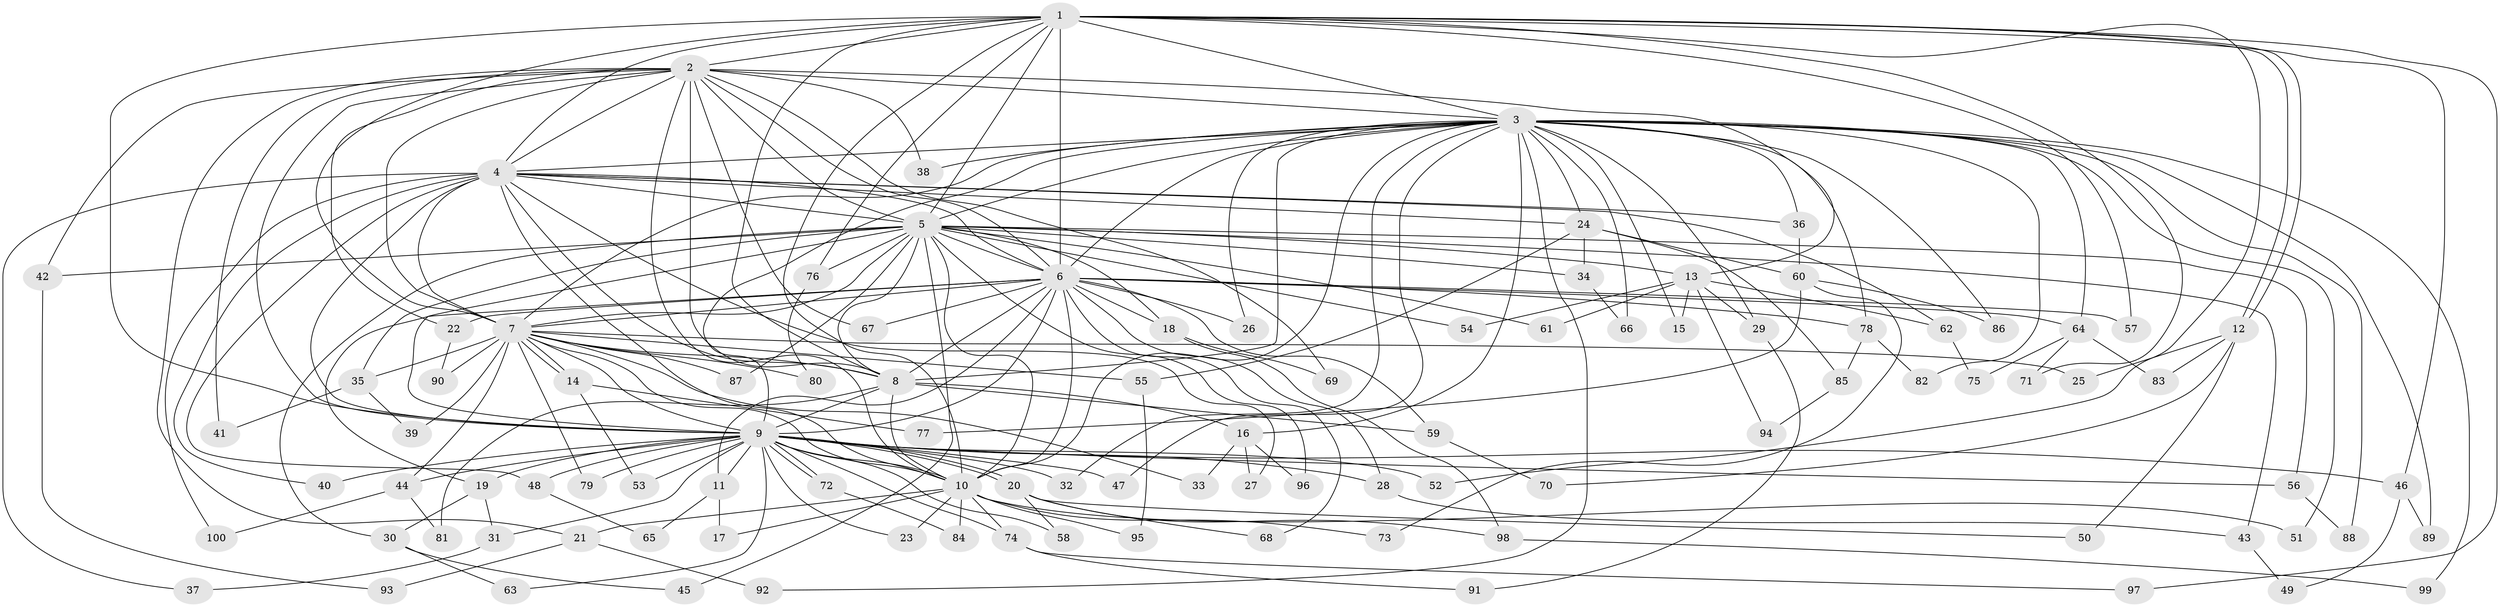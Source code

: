 // Generated by graph-tools (version 1.1) at 2025/38/02/21/25 10:38:53]
// undirected, 100 vertices, 225 edges
graph export_dot {
graph [start="1"]
  node [color=gray90,style=filled];
  1;
  2;
  3;
  4;
  5;
  6;
  7;
  8;
  9;
  10;
  11;
  12;
  13;
  14;
  15;
  16;
  17;
  18;
  19;
  20;
  21;
  22;
  23;
  24;
  25;
  26;
  27;
  28;
  29;
  30;
  31;
  32;
  33;
  34;
  35;
  36;
  37;
  38;
  39;
  40;
  41;
  42;
  43;
  44;
  45;
  46;
  47;
  48;
  49;
  50;
  51;
  52;
  53;
  54;
  55;
  56;
  57;
  58;
  59;
  60;
  61;
  62;
  63;
  64;
  65;
  66;
  67;
  68;
  69;
  70;
  71;
  72;
  73;
  74;
  75;
  76;
  77;
  78;
  79;
  80;
  81;
  82;
  83;
  84;
  85;
  86;
  87;
  88;
  89;
  90;
  91;
  92;
  93;
  94;
  95;
  96;
  97;
  98;
  99;
  100;
  1 -- 2;
  1 -- 3;
  1 -- 4;
  1 -- 5;
  1 -- 6;
  1 -- 7;
  1 -- 8;
  1 -- 9;
  1 -- 10;
  1 -- 12;
  1 -- 12;
  1 -- 46;
  1 -- 52;
  1 -- 57;
  1 -- 71;
  1 -- 76;
  1 -- 97;
  2 -- 3;
  2 -- 4;
  2 -- 5;
  2 -- 6;
  2 -- 7;
  2 -- 8;
  2 -- 9;
  2 -- 10;
  2 -- 13;
  2 -- 21;
  2 -- 22;
  2 -- 38;
  2 -- 41;
  2 -- 42;
  2 -- 67;
  2 -- 69;
  3 -- 4;
  3 -- 5;
  3 -- 6;
  3 -- 7;
  3 -- 8;
  3 -- 9;
  3 -- 10;
  3 -- 15;
  3 -- 16;
  3 -- 24;
  3 -- 26;
  3 -- 29;
  3 -- 32;
  3 -- 36;
  3 -- 38;
  3 -- 47;
  3 -- 51;
  3 -- 64;
  3 -- 66;
  3 -- 78;
  3 -- 82;
  3 -- 86;
  3 -- 88;
  3 -- 89;
  3 -- 92;
  3 -- 99;
  4 -- 5;
  4 -- 6;
  4 -- 7;
  4 -- 8;
  4 -- 9;
  4 -- 10;
  4 -- 24;
  4 -- 27;
  4 -- 36;
  4 -- 37;
  4 -- 40;
  4 -- 48;
  4 -- 62;
  4 -- 100;
  5 -- 6;
  5 -- 7;
  5 -- 8;
  5 -- 9;
  5 -- 10;
  5 -- 13;
  5 -- 18;
  5 -- 30;
  5 -- 34;
  5 -- 35;
  5 -- 42;
  5 -- 43;
  5 -- 45;
  5 -- 54;
  5 -- 56;
  5 -- 61;
  5 -- 76;
  5 -- 87;
  5 -- 96;
  6 -- 7;
  6 -- 8;
  6 -- 9;
  6 -- 10;
  6 -- 11;
  6 -- 18;
  6 -- 19;
  6 -- 22;
  6 -- 26;
  6 -- 28;
  6 -- 57;
  6 -- 59;
  6 -- 64;
  6 -- 67;
  6 -- 68;
  6 -- 78;
  7 -- 8;
  7 -- 9;
  7 -- 10;
  7 -- 14;
  7 -- 14;
  7 -- 25;
  7 -- 33;
  7 -- 35;
  7 -- 39;
  7 -- 44;
  7 -- 55;
  7 -- 79;
  7 -- 80;
  7 -- 87;
  7 -- 90;
  8 -- 9;
  8 -- 10;
  8 -- 16;
  8 -- 59;
  8 -- 81;
  9 -- 10;
  9 -- 11;
  9 -- 19;
  9 -- 20;
  9 -- 20;
  9 -- 23;
  9 -- 28;
  9 -- 31;
  9 -- 32;
  9 -- 40;
  9 -- 44;
  9 -- 46;
  9 -- 47;
  9 -- 48;
  9 -- 52;
  9 -- 53;
  9 -- 56;
  9 -- 58;
  9 -- 63;
  9 -- 72;
  9 -- 72;
  9 -- 74;
  9 -- 79;
  10 -- 17;
  10 -- 21;
  10 -- 23;
  10 -- 51;
  10 -- 73;
  10 -- 74;
  10 -- 84;
  10 -- 95;
  11 -- 17;
  11 -- 65;
  12 -- 25;
  12 -- 50;
  12 -- 70;
  12 -- 83;
  13 -- 15;
  13 -- 29;
  13 -- 54;
  13 -- 61;
  13 -- 62;
  13 -- 94;
  14 -- 53;
  14 -- 77;
  16 -- 27;
  16 -- 33;
  16 -- 96;
  18 -- 69;
  18 -- 98;
  19 -- 30;
  19 -- 31;
  20 -- 50;
  20 -- 58;
  20 -- 68;
  20 -- 98;
  21 -- 92;
  21 -- 93;
  22 -- 90;
  24 -- 34;
  24 -- 55;
  24 -- 60;
  24 -- 85;
  28 -- 43;
  29 -- 91;
  30 -- 45;
  30 -- 63;
  31 -- 37;
  34 -- 66;
  35 -- 39;
  35 -- 41;
  36 -- 60;
  42 -- 93;
  43 -- 49;
  44 -- 81;
  44 -- 100;
  46 -- 49;
  46 -- 89;
  48 -- 65;
  55 -- 95;
  56 -- 88;
  59 -- 70;
  60 -- 73;
  60 -- 77;
  60 -- 86;
  62 -- 75;
  64 -- 71;
  64 -- 75;
  64 -- 83;
  72 -- 84;
  74 -- 91;
  74 -- 97;
  76 -- 80;
  78 -- 82;
  78 -- 85;
  85 -- 94;
  98 -- 99;
}
